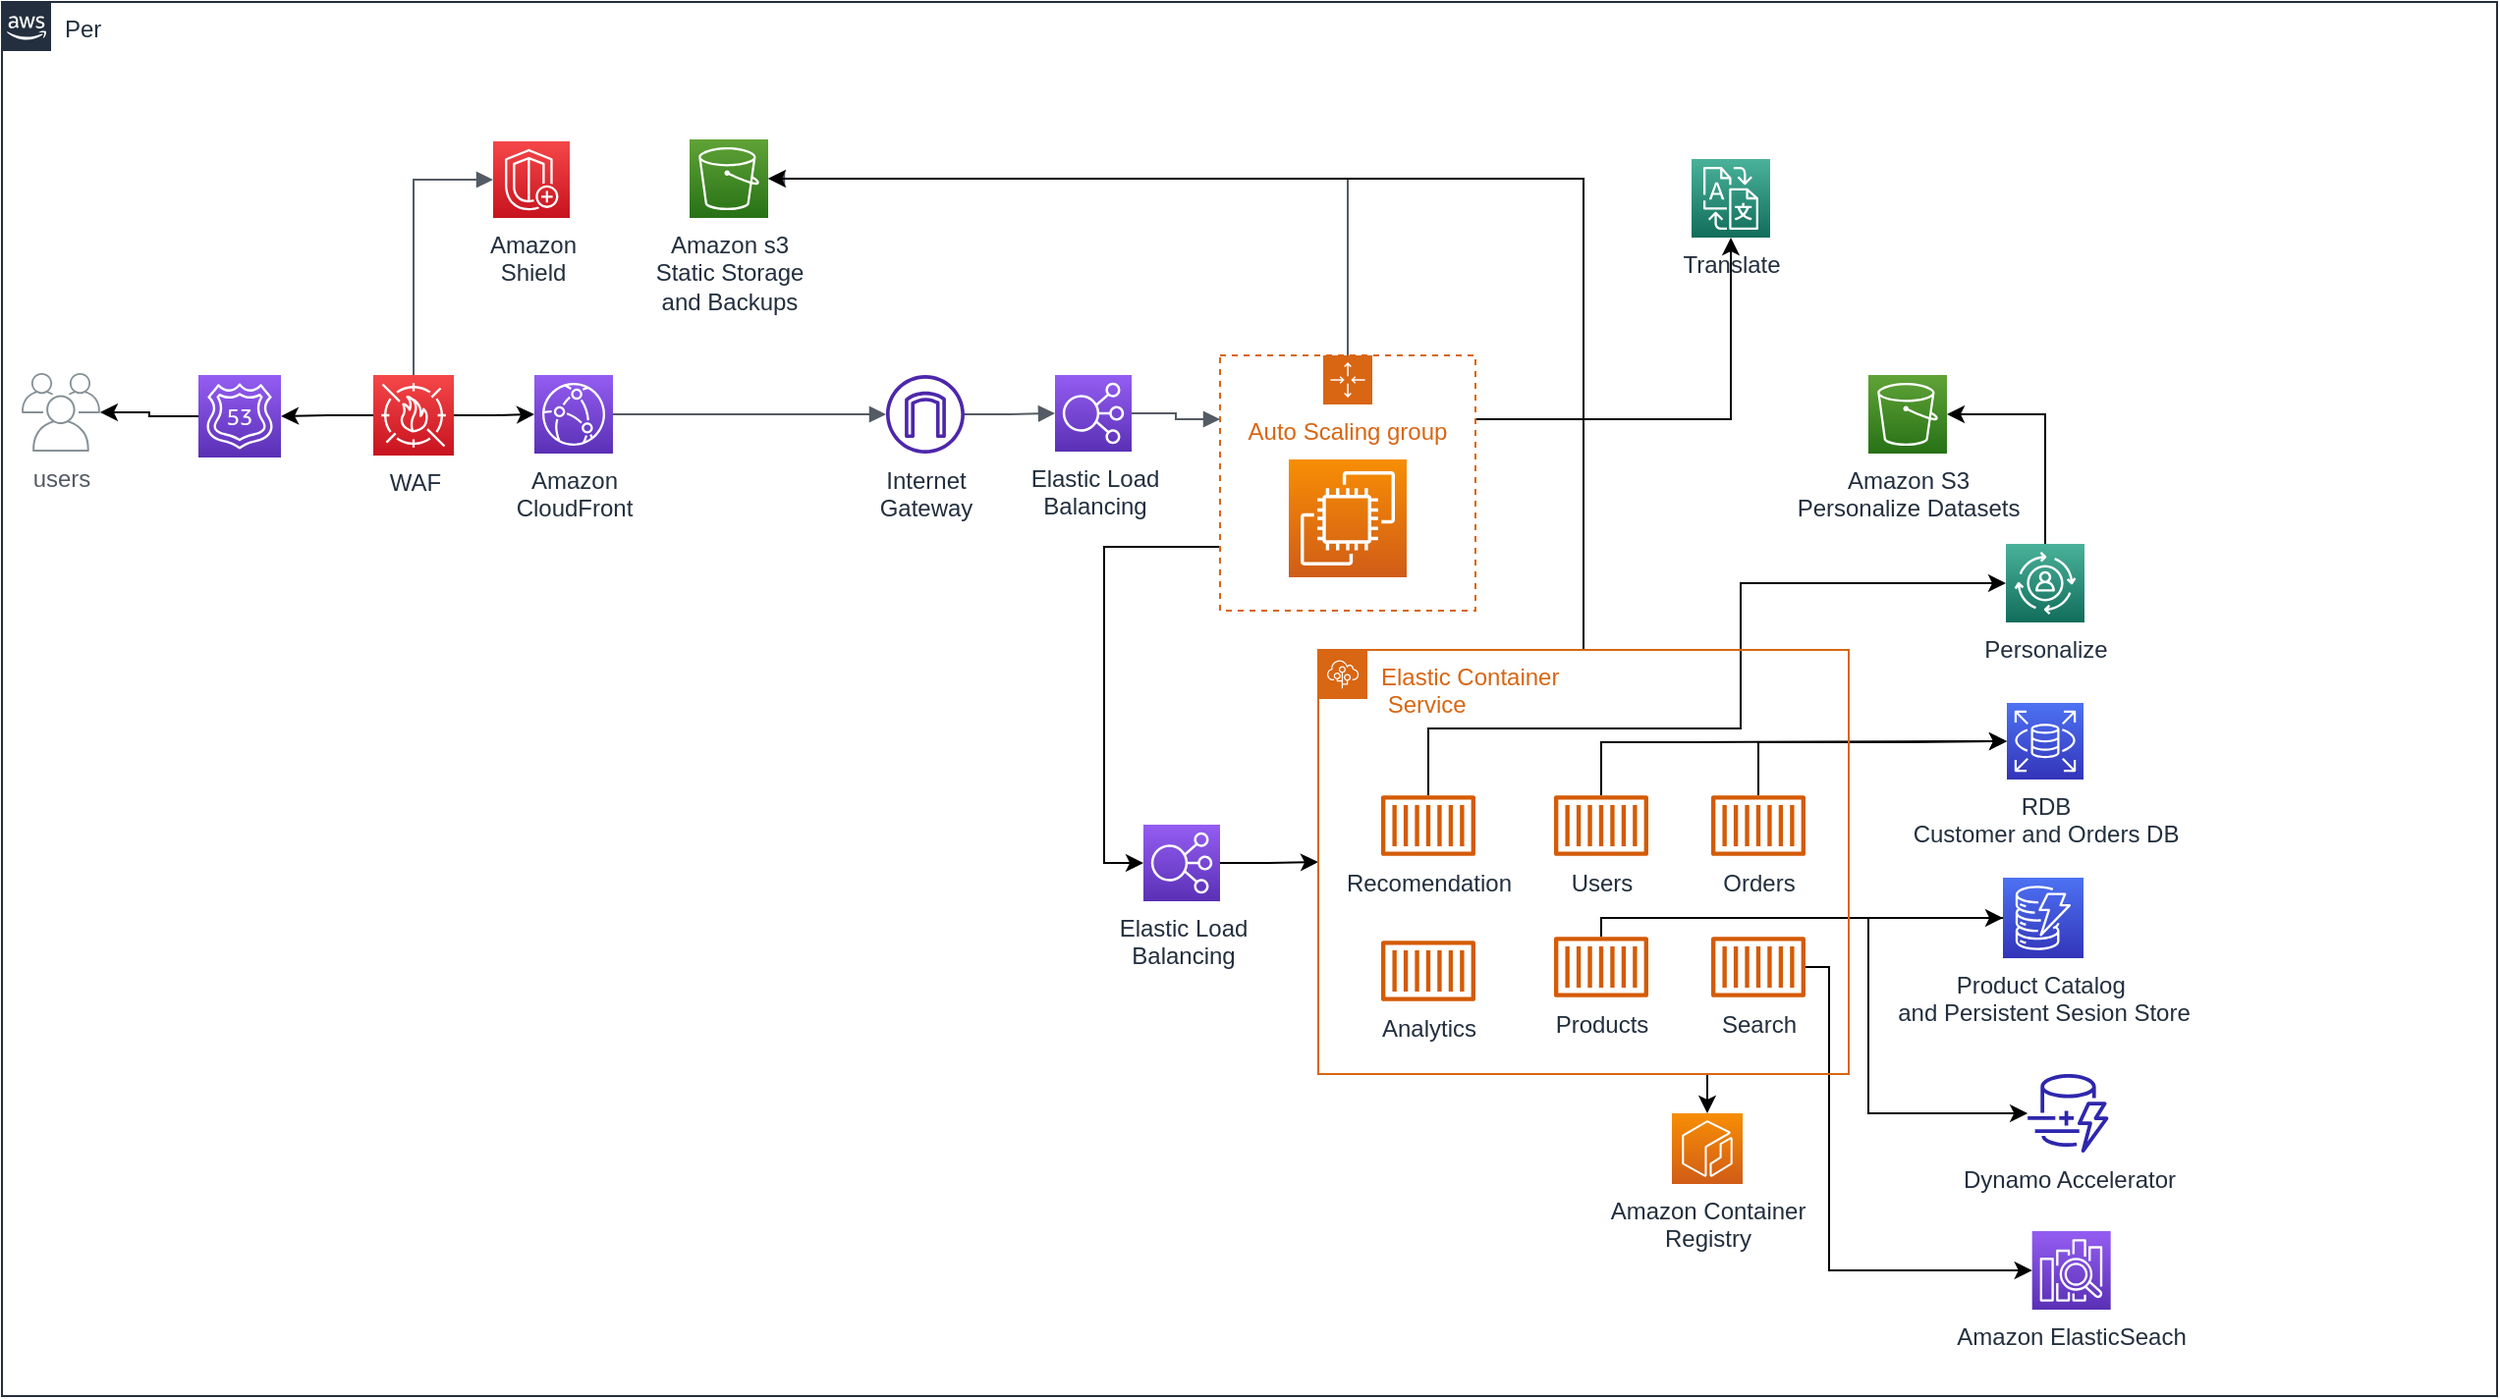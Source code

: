 <mxfile version="20.3.0" type="device"><diagram id="301SIHyl_arGC_1ZSfzn" name="Page-1"><mxGraphModel dx="1303" dy="898" grid="1" gridSize="10" guides="1" tooltips="1" connect="1" arrows="1" fold="1" page="1" pageScale="1" pageWidth="1600" pageHeight="900" math="0" shadow="0"><root><mxCell id="0"/><mxCell id="1" parent="0"/><mxCell id="H-BAMyDs9uWqxnNvnJeo-5" value="Amazon &lt;br&gt;CloudFront" style="sketch=0;points=[[0,0,0],[0.25,0,0],[0.5,0,0],[0.75,0,0],[1,0,0],[0,1,0],[0.25,1,0],[0.5,1,0],[0.75,1,0],[1,1,0],[0,0.25,0],[0,0.5,0],[0,0.75,0],[1,0.25,0],[1,0.5,0],[1,0.75,0]];outlineConnect=0;fontColor=#232F3E;gradientColor=#945DF2;gradientDirection=north;fillColor=#5A30B5;strokeColor=#ffffff;dashed=0;verticalLabelPosition=bottom;verticalAlign=top;align=center;html=1;fontSize=12;fontStyle=0;aspect=fixed;shape=mxgraph.aws4.resourceIcon;resIcon=mxgraph.aws4.cloudfront;" parent="1" vertex="1"><mxGeometry x="401" y="280" width="40" height="40" as="geometry"/></mxCell><mxCell id="6gdGr-6Cp5jubizC-fdH-5" value="" style="edgeStyle=orthogonalEdgeStyle;rounded=0;orthogonalLoop=1;jettySize=auto;html=1;" edge="1" parent="1" source="H-BAMyDs9uWqxnNvnJeo-6" target="H-BAMyDs9uWqxnNvnJeo-9"><mxGeometry relative="1" as="geometry"/></mxCell><mxCell id="H-BAMyDs9uWqxnNvnJeo-6" value="" style="sketch=0;points=[[0,0,0],[0.25,0,0],[0.5,0,0],[0.75,0,0],[1,0,0],[0,1,0],[0.25,1,0],[0.5,1,0],[0.75,1,0],[1,1,0],[0,0.25,0],[0,0.5,0],[0,0.75,0],[1,0.25,0],[1,0.5,0],[1,0.75,0]];outlineConnect=0;fontColor=#232F3E;gradientColor=#945DF2;gradientDirection=north;fillColor=#5A30B5;strokeColor=#ffffff;dashed=0;verticalLabelPosition=bottom;verticalAlign=top;align=center;html=1;fontSize=12;fontStyle=0;aspect=fixed;shape=mxgraph.aws4.resourceIcon;resIcon=mxgraph.aws4.route_53;" parent="1" vertex="1"><mxGeometry x="230" y="280" width="42" height="42" as="geometry"/></mxCell><mxCell id="H-BAMyDs9uWqxnNvnJeo-9" value="users" style="sketch=0;outlineConnect=0;gradientColor=none;fontColor=#545B64;strokeColor=none;fillColor=#879196;dashed=0;verticalLabelPosition=bottom;verticalAlign=top;align=center;html=1;fontSize=12;fontStyle=0;aspect=fixed;shape=mxgraph.aws4.illustration_users;pointerEvents=1" parent="1" vertex="1"><mxGeometry x="140" y="279" width="40" height="40" as="geometry"/></mxCell><mxCell id="H-BAMyDs9uWqxnNvnJeo-15" style="edgeStyle=orthogonalEdgeStyle;rounded=0;orthogonalLoop=1;jettySize=auto;html=1;" parent="1" source="H-BAMyDs9uWqxnNvnJeo-14" target="H-BAMyDs9uWqxnNvnJeo-5" edge="1"><mxGeometry relative="1" as="geometry"/></mxCell><mxCell id="6gdGr-6Cp5jubizC-fdH-6" value="" style="edgeStyle=orthogonalEdgeStyle;rounded=0;orthogonalLoop=1;jettySize=auto;html=1;" edge="1" parent="1" source="H-BAMyDs9uWqxnNvnJeo-14" target="H-BAMyDs9uWqxnNvnJeo-6"><mxGeometry relative="1" as="geometry"/></mxCell><mxCell id="H-BAMyDs9uWqxnNvnJeo-14" value="WAF" style="sketch=0;points=[[0,0,0],[0.25,0,0],[0.5,0,0],[0.75,0,0],[1,0,0],[0,1,0],[0.25,1,0],[0.5,1,0],[0.75,1,0],[1,1,0],[0,0.25,0],[0,0.5,0],[0,0.75,0],[1,0.25,0],[1,0.5,0],[1,0.75,0]];outlineConnect=0;fontColor=#232F3E;gradientColor=#F54749;gradientDirection=north;fillColor=#C7131F;strokeColor=#ffffff;dashed=0;verticalLabelPosition=bottom;verticalAlign=top;align=center;html=1;fontSize=12;fontStyle=0;aspect=fixed;shape=mxgraph.aws4.resourceIcon;resIcon=mxgraph.aws4.waf;" parent="1" vertex="1"><mxGeometry x="319" y="280" width="41" height="41" as="geometry"/></mxCell><mxCell id="H-BAMyDs9uWqxnNvnJeo-17" value="Per" style="points=[[0,0],[0.25,0],[0.5,0],[0.75,0],[1,0],[1,0.25],[1,0.5],[1,0.75],[1,1],[0.75,1],[0.5,1],[0.25,1],[0,1],[0,0.75],[0,0.5],[0,0.25]];outlineConnect=0;gradientColor=none;html=1;whiteSpace=wrap;fontSize=12;fontStyle=0;container=0;pointerEvents=0;collapsible=0;recursiveResize=0;shape=mxgraph.aws4.group;grIcon=mxgraph.aws4.group_aws_cloud_alt;strokeColor=#232F3E;fillColor=none;verticalAlign=top;align=left;spacingLeft=30;fontColor=#232F3E;dashed=0;shadow=0;" parent="1" vertex="1"><mxGeometry x="130" y="90" width="1270" height="710" as="geometry"/></mxCell><mxCell id="H-BAMyDs9uWqxnNvnJeo-43" value="" style="edgeStyle=orthogonalEdgeStyle;html=1;endArrow=block;elbow=vertical;startArrow=none;endFill=1;strokeColor=#545B64;rounded=0;exitX=1;exitY=0.5;exitDx=0;exitDy=0;exitPerimeter=0;" parent="1" source="H-BAMyDs9uWqxnNvnJeo-5" edge="1"><mxGeometry width="100" relative="1" as="geometry"><mxPoint x="680" y="410" as="sourcePoint"/><mxPoint x="580" y="300" as="targetPoint"/></mxGeometry></mxCell><mxCell id="H-BAMyDs9uWqxnNvnJeo-48" value="" style="edgeStyle=orthogonalEdgeStyle;html=1;endArrow=block;elbow=vertical;startArrow=none;endFill=1;strokeColor=#545B64;rounded=0;exitX=0.5;exitY=0;exitDx=0;exitDy=0;exitPerimeter=0;entryX=0;entryY=0.5;entryDx=0;entryDy=0;entryPerimeter=0;" parent="1" source="H-BAMyDs9uWqxnNvnJeo-14" target="H-BAMyDs9uWqxnNvnJeo-2" edge="1"><mxGeometry width="100" relative="1" as="geometry"><mxPoint x="680" y="410" as="sourcePoint"/><mxPoint x="780" y="410" as="targetPoint"/></mxGeometry></mxCell><mxCell id="H-BAMyDs9uWqxnNvnJeo-7" value="Amazon s3&lt;br&gt;Static Storage&lt;br&gt;and Backups" style="sketch=0;points=[[0,0,0],[0.25,0,0],[0.5,0,0],[0.75,0,0],[1,0,0],[0,1,0],[0.25,1,0],[0.5,1,0],[0.75,1,0],[1,1,0],[0,0.25,0],[0,0.5,0],[0,0.75,0],[1,0.25,0],[1,0.5,0],[1,0.75,0]];outlineConnect=0;fontColor=#232F3E;gradientColor=#60A337;gradientDirection=north;fillColor=#277116;strokeColor=#ffffff;dashed=0;verticalLabelPosition=bottom;verticalAlign=top;align=center;html=1;fontSize=12;fontStyle=0;aspect=fixed;shape=mxgraph.aws4.resourceIcon;resIcon=mxgraph.aws4.s3;" parent="1" vertex="1"><mxGeometry x="480" y="160" width="40" height="40" as="geometry"/></mxCell><mxCell id="H-BAMyDs9uWqxnNvnJeo-26" value="" style="edgeStyle=orthogonalEdgeStyle;html=1;endArrow=block;elbow=vertical;startArrow=none;endFill=1;strokeColor=#545B64;rounded=0;exitX=0.5;exitY=0;exitDx=0;exitDy=0;entryX=1;entryY=0.5;entryDx=0;entryDy=0;entryPerimeter=0;" parent="1" source="H-BAMyDs9uWqxnNvnJeo-32" target="H-BAMyDs9uWqxnNvnJeo-7" edge="1"><mxGeometry width="100" relative="1" as="geometry"><mxPoint x="809" y="257" as="sourcePoint"/><mxPoint x="690" y="410" as="targetPoint"/></mxGeometry></mxCell><mxCell id="H-BAMyDs9uWqxnNvnJeo-40" value="Translate" style="sketch=0;points=[[0,0,0],[0.25,0,0],[0.5,0,0],[0.75,0,0],[1,0,0],[0,1,0],[0.25,1,0],[0.5,1,0],[0.75,1,0],[1,1,0],[0,0.25,0],[0,0.5,0],[0,0.75,0],[1,0.25,0],[1,0.5,0],[1,0.75,0]];outlineConnect=0;fontColor=#232F3E;gradientColor=#4AB29A;gradientDirection=north;fillColor=#116D5B;strokeColor=#ffffff;dashed=0;verticalLabelPosition=bottom;verticalAlign=top;align=center;html=1;fontSize=12;fontStyle=0;aspect=fixed;shape=mxgraph.aws4.resourceIcon;resIcon=mxgraph.aws4.translate;shadow=0;" parent="1" vertex="1"><mxGeometry x="990" y="170" width="40" height="40" as="geometry"/></mxCell><mxCell id="Aqlq6MKS9UcMGYGiXaFn-25" style="edgeStyle=orthogonalEdgeStyle;rounded=0;orthogonalLoop=1;jettySize=auto;html=1;entryX=1;entryY=0.5;entryDx=0;entryDy=0;entryPerimeter=0;exitX=0.5;exitY=0;exitDx=0;exitDy=0;exitPerimeter=0;" parent="1" source="H-BAMyDs9uWqxnNvnJeo-41" target="Aqlq6MKS9UcMGYGiXaFn-24" edge="1"><mxGeometry relative="1" as="geometry"><Array as="points"><mxPoint x="1170" y="300"/></Array></mxGeometry></mxCell><mxCell id="H-BAMyDs9uWqxnNvnJeo-41" value="Personalize" style="sketch=0;points=[[0,0,0],[0.25,0,0],[0.5,0,0],[0.75,0,0],[1,0,0],[0,1,0],[0.25,1,0],[0.5,1,0],[0.75,1,0],[1,1,0],[0,0.25,0],[0,0.5,0],[0,0.75,0],[1,0.25,0],[1,0.5,0],[1,0.75,0]];outlineConnect=0;fontColor=#232F3E;gradientColor=#4AB29A;gradientDirection=north;fillColor=#116D5B;strokeColor=#ffffff;dashed=0;verticalLabelPosition=bottom;verticalAlign=top;align=center;html=1;fontSize=12;fontStyle=0;aspect=fixed;shape=mxgraph.aws4.resourceIcon;resIcon=mxgraph.aws4.personalize;shadow=0;" parent="1" vertex="1"><mxGeometry x="1150" y="366" width="40" height="40" as="geometry"/></mxCell><mxCell id="H-BAMyDs9uWqxnNvnJeo-2" value="Amazon &lt;br&gt;Shield" style="sketch=0;points=[[0,0,0],[0.25,0,0],[0.5,0,0],[0.75,0,0],[1,0,0],[0,1,0],[0.25,1,0],[0.5,1,0],[0.75,1,0],[1,1,0],[0,0.25,0],[0,0.5,0],[0,0.75,0],[1,0.25,0],[1,0.5,0],[1,0.75,0]];outlineConnect=0;fontColor=#232F3E;gradientColor=#F54749;gradientDirection=north;fillColor=#C7131F;strokeColor=#ffffff;dashed=0;verticalLabelPosition=bottom;verticalAlign=top;align=center;html=1;fontSize=12;fontStyle=0;aspect=fixed;shape=mxgraph.aws4.resourceIcon;resIcon=mxgraph.aws4.shield;shadow=0;" parent="1" vertex="1"><mxGeometry x="380" y="161" width="39" height="39" as="geometry"/></mxCell><mxCell id="Aqlq6MKS9UcMGYGiXaFn-12" value="RDB&lt;br&gt;Customer and Orders DB" style="sketch=0;points=[[0,0,0],[0.25,0,0],[0.5,0,0],[0.75,0,0],[1,0,0],[0,1,0],[0.25,1,0],[0.5,1,0],[0.75,1,0],[1,1,0],[0,0.25,0],[0,0.5,0],[0,0.75,0],[1,0.25,0],[1,0.5,0],[1,0.75,0]];outlineConnect=0;fontColor=#232F3E;gradientColor=#4D72F3;gradientDirection=north;fillColor=#3334B9;strokeColor=#ffffff;dashed=0;verticalLabelPosition=bottom;verticalAlign=top;align=center;html=1;fontSize=12;fontStyle=0;aspect=fixed;shape=mxgraph.aws4.resourceIcon;resIcon=mxgraph.aws4.rds;" parent="1" vertex="1"><mxGeometry x="1150.5" y="447" width="39" height="39" as="geometry"/></mxCell><mxCell id="Aqlq6MKS9UcMGYGiXaFn-13" value="Dynamo Accelerator" style="sketch=0;outlineConnect=0;fontColor=#232F3E;gradientColor=none;fillColor=#2E27AD;strokeColor=none;dashed=0;verticalLabelPosition=bottom;verticalAlign=top;align=center;html=1;fontSize=12;fontStyle=0;aspect=fixed;pointerEvents=1;shape=mxgraph.aws4.dynamodb_dax;" parent="1" vertex="1"><mxGeometry x="1160" y="636" width="43.34" height="40" as="geometry"/></mxCell><mxCell id="Aqlq6MKS9UcMGYGiXaFn-14" value="Product Catalog&amp;nbsp;&lt;br&gt;and Persistent Sesion Store" style="sketch=0;points=[[0,0,0],[0.25,0,0],[0.5,0,0],[0.75,0,0],[1,0,0],[0,1,0],[0.25,1,0],[0.5,1,0],[0.75,1,0],[1,1,0],[0,0.25,0],[0,0.5,0],[0,0.75,0],[1,0.25,0],[1,0.5,0],[1,0.75,0]];outlineConnect=0;fontColor=#232F3E;gradientColor=#4D72F3;gradientDirection=north;fillColor=#3334B9;strokeColor=#ffffff;dashed=0;verticalLabelPosition=bottom;verticalAlign=top;align=center;html=1;fontSize=12;fontStyle=0;aspect=fixed;shape=mxgraph.aws4.resourceIcon;resIcon=mxgraph.aws4.dynamodb;" parent="1" vertex="1"><mxGeometry x="1148.5" y="536" width="41" height="41" as="geometry"/></mxCell><mxCell id="Aqlq6MKS9UcMGYGiXaFn-15" style="edgeStyle=orthogonalEdgeStyle;rounded=0;orthogonalLoop=1;jettySize=auto;html=1;entryX=0;entryY=0.5;entryDx=0;entryDy=0;entryPerimeter=0;" parent="1" source="Aqlq6MKS9UcMGYGiXaFn-10" target="Aqlq6MKS9UcMGYGiXaFn-14" edge="1"><mxGeometry relative="1" as="geometry"><Array as="points"><mxPoint x="944" y="556"/></Array></mxGeometry></mxCell><mxCell id="Aqlq6MKS9UcMGYGiXaFn-16" style="edgeStyle=orthogonalEdgeStyle;rounded=0;orthogonalLoop=1;jettySize=auto;html=1;exitX=0;exitY=0.5;exitDx=0;exitDy=0;exitPerimeter=0;" parent="1" source="Aqlq6MKS9UcMGYGiXaFn-14" target="Aqlq6MKS9UcMGYGiXaFn-13" edge="1"><mxGeometry relative="1" as="geometry"><mxPoint x="1090" y="556" as="sourcePoint"/><Array as="points"><mxPoint x="1080" y="557"/><mxPoint x="1080" y="656"/></Array></mxGeometry></mxCell><mxCell id="Aqlq6MKS9UcMGYGiXaFn-17" value="Amazon ElasticSeach" style="sketch=0;points=[[0,0,0],[0.25,0,0],[0.5,0,0],[0.75,0,0],[1,0,0],[0,1,0],[0.25,1,0],[0.5,1,0],[0.75,1,0],[1,1,0],[0,0.25,0],[0,0.5,0],[0,0.75,0],[1,0.25,0],[1,0.5,0],[1,0.75,0]];outlineConnect=0;fontColor=#232F3E;gradientColor=#945DF2;gradientDirection=north;fillColor=#5A30B5;strokeColor=#ffffff;dashed=0;verticalLabelPosition=bottom;verticalAlign=top;align=center;html=1;fontSize=12;fontStyle=0;aspect=fixed;shape=mxgraph.aws4.resourceIcon;resIcon=mxgraph.aws4.elasticsearch_service;" parent="1" vertex="1"><mxGeometry x="1163.34" y="716" width="40" height="40" as="geometry"/></mxCell><mxCell id="Aqlq6MKS9UcMGYGiXaFn-18" style="edgeStyle=orthogonalEdgeStyle;rounded=0;orthogonalLoop=1;jettySize=auto;html=1;entryX=0;entryY=0.5;entryDx=0;entryDy=0;entryPerimeter=0;" parent="1" source="Aqlq6MKS9UcMGYGiXaFn-11" target="Aqlq6MKS9UcMGYGiXaFn-17" edge="1"><mxGeometry relative="1" as="geometry"><Array as="points"><mxPoint x="1060" y="582"/><mxPoint x="1060" y="736"/><mxPoint x="1153" y="736"/></Array></mxGeometry></mxCell><mxCell id="Aqlq6MKS9UcMGYGiXaFn-19" style="edgeStyle=orthogonalEdgeStyle;rounded=0;orthogonalLoop=1;jettySize=auto;html=1;entryX=0;entryY=0.5;entryDx=0;entryDy=0;entryPerimeter=0;" parent="1" source="Aqlq6MKS9UcMGYGiXaFn-7" target="Aqlq6MKS9UcMGYGiXaFn-12" edge="1"><mxGeometry relative="1" as="geometry"><Array as="points"><mxPoint x="944" y="467"/><mxPoint x="990" y="467"/></Array></mxGeometry></mxCell><mxCell id="Aqlq6MKS9UcMGYGiXaFn-20" style="edgeStyle=orthogonalEdgeStyle;rounded=0;orthogonalLoop=1;jettySize=auto;html=1;entryX=0;entryY=0.5;entryDx=0;entryDy=0;entryPerimeter=0;" parent="1" source="Aqlq6MKS9UcMGYGiXaFn-8" target="Aqlq6MKS9UcMGYGiXaFn-12" edge="1"><mxGeometry relative="1" as="geometry"><mxPoint x="1024" y="466" as="targetPoint"/><Array as="points"><mxPoint x="1024" y="467"/><mxPoint x="1099" y="467"/></Array></mxGeometry></mxCell><mxCell id="Aqlq6MKS9UcMGYGiXaFn-23" style="edgeStyle=orthogonalEdgeStyle;rounded=0;orthogonalLoop=1;jettySize=auto;html=1;entryX=0;entryY=0.5;entryDx=0;entryDy=0;entryPerimeter=0;" parent="1" source="Aqlq6MKS9UcMGYGiXaFn-6" target="H-BAMyDs9uWqxnNvnJeo-41" edge="1"><mxGeometry relative="1" as="geometry"><Array as="points"><mxPoint x="856" y="460"/><mxPoint x="1015" y="460"/><mxPoint x="1015" y="386"/></Array></mxGeometry></mxCell><mxCell id="Aqlq6MKS9UcMGYGiXaFn-26" style="edgeStyle=orthogonalEdgeStyle;rounded=0;orthogonalLoop=1;jettySize=auto;html=1;exitX=1;exitY=0.5;exitDx=0;exitDy=0;exitPerimeter=0;" parent="1" source="H-BAMyDs9uWqxnNvnJeo-27" target="Aqlq6MKS9UcMGYGiXaFn-5" edge="1"><mxGeometry relative="1" as="geometry"/></mxCell><mxCell id="H-BAMyDs9uWqxnNvnJeo-27" value="Elastic Load&lt;br&gt;Balancing" style="sketch=0;points=[[0,0,0],[0.25,0,0],[0.5,0,0],[0.75,0,0],[1,0,0],[0,1,0],[0.25,1,0],[0.5,1,0],[0.75,1,0],[1,1,0],[0,0.25,0],[0,0.5,0],[0,0.75,0],[1,0.25,0],[1,0.5,0],[1,0.75,0]];outlineConnect=0;fontColor=#232F3E;gradientColor=#945DF2;gradientDirection=north;fillColor=#5A30B5;strokeColor=#ffffff;dashed=0;verticalLabelPosition=bottom;verticalAlign=top;align=center;html=1;fontSize=12;fontStyle=0;aspect=fixed;shape=mxgraph.aws4.resourceIcon;resIcon=mxgraph.aws4.elastic_load_balancing;" parent="1" vertex="1"><mxGeometry x="711" y="509" width="39" height="39" as="geometry"/></mxCell><mxCell id="H-BAMyDs9uWqxnNvnJeo-4" value="Elastic Load&lt;br&gt;Balancing" style="sketch=0;points=[[0,0,0],[0.25,0,0],[0.5,0,0],[0.75,0,0],[1,0,0],[0,1,0],[0.25,1,0],[0.5,1,0],[0.75,1,0],[1,1,0],[0,0.25,0],[0,0.5,0],[0,0.75,0],[1,0.25,0],[1,0.5,0],[1,0.75,0]];outlineConnect=0;fontColor=#232F3E;gradientColor=#945DF2;gradientDirection=north;fillColor=#5A30B5;strokeColor=#ffffff;dashed=0;verticalLabelPosition=bottom;verticalAlign=top;align=center;html=1;fontSize=12;fontStyle=0;aspect=fixed;shape=mxgraph.aws4.resourceIcon;resIcon=mxgraph.aws4.elastic_load_balancing;" parent="1" vertex="1"><mxGeometry x="666" y="280" width="39" height="39" as="geometry"/></mxCell><mxCell id="Aqlq6MKS9UcMGYGiXaFn-27" style="edgeStyle=orthogonalEdgeStyle;rounded=0;orthogonalLoop=1;jettySize=auto;html=1;exitX=0;exitY=0.75;exitDx=0;exitDy=0;entryX=0;entryY=0.5;entryDx=0;entryDy=0;entryPerimeter=0;" parent="1" source="H-BAMyDs9uWqxnNvnJeo-32" target="H-BAMyDs9uWqxnNvnJeo-27" edge="1"><mxGeometry relative="1" as="geometry"/></mxCell><mxCell id="Aqlq6MKS9UcMGYGiXaFn-30" style="edgeStyle=orthogonalEdgeStyle;rounded=0;orthogonalLoop=1;jettySize=auto;html=1;exitX=1;exitY=0.25;exitDx=0;exitDy=0;" parent="1" source="H-BAMyDs9uWqxnNvnJeo-32" target="H-BAMyDs9uWqxnNvnJeo-40" edge="1"><mxGeometry relative="1" as="geometry"/></mxCell><mxCell id="H-BAMyDs9uWqxnNvnJeo-32" value="Auto Scaling group" style="points=[[0,0],[0.25,0],[0.5,0],[0.75,0],[1,0],[1,0.25],[1,0.5],[1,0.75],[1,1],[0.75,1],[0.5,1],[0.25,1],[0,1],[0,0.75],[0,0.5],[0,0.25]];outlineConnect=0;gradientColor=none;html=1;whiteSpace=wrap;fontSize=12;fontStyle=0;container=1;pointerEvents=0;collapsible=0;recursiveResize=0;shape=mxgraph.aws4.groupCenter;grIcon=mxgraph.aws4.group_auto_scaling_group;grStroke=1;strokeColor=#D86613;fillColor=none;verticalAlign=top;align=center;fontColor=#D86613;dashed=1;spacingTop=25;shadow=0;" parent="1" vertex="1"><mxGeometry x="750" y="270" width="130" height="130" as="geometry"/></mxCell><mxCell id="H-BAMyDs9uWqxnNvnJeo-33" value="" style="sketch=0;points=[[0,0,0],[0.25,0,0],[0.5,0,0],[0.75,0,0],[1,0,0],[0,1,0],[0.25,1,0],[0.5,1,0],[0.75,1,0],[1,1,0],[0,0.25,0],[0,0.5,0],[0,0.75,0],[1,0.25,0],[1,0.5,0],[1,0.75,0]];outlineConnect=0;fontColor=#232F3E;gradientColor=#F78E04;gradientDirection=north;fillColor=#D05C17;strokeColor=#ffffff;dashed=0;verticalLabelPosition=bottom;verticalAlign=top;align=center;html=1;fontSize=12;fontStyle=0;aspect=fixed;shape=mxgraph.aws4.resourceIcon;resIcon=mxgraph.aws4.ec2;shadow=0;" parent="H-BAMyDs9uWqxnNvnJeo-32" vertex="1"><mxGeometry x="35" y="53" width="60" height="60" as="geometry"/></mxCell><mxCell id="H-BAMyDs9uWqxnNvnJeo-42" value="Internet&lt;br&gt;Gateway" style="sketch=0;outlineConnect=0;fontColor=#232F3E;gradientColor=none;fillColor=#4D27AA;strokeColor=none;dashed=0;verticalLabelPosition=bottom;verticalAlign=top;align=center;html=1;fontSize=12;fontStyle=0;aspect=fixed;pointerEvents=1;shape=mxgraph.aws4.internet_gateway;shadow=0;" parent="1" vertex="1"><mxGeometry x="580" y="280" width="40" height="40" as="geometry"/></mxCell><mxCell id="H-BAMyDs9uWqxnNvnJeo-44" value="" style="edgeStyle=orthogonalEdgeStyle;html=1;endArrow=block;elbow=vertical;startArrow=none;endFill=1;strokeColor=#545B64;rounded=0;entryX=0;entryY=0.5;entryDx=0;entryDy=0;entryPerimeter=0;" parent="1" source="H-BAMyDs9uWqxnNvnJeo-42" target="H-BAMyDs9uWqxnNvnJeo-4" edge="1"><mxGeometry width="100" relative="1" as="geometry"><mxPoint x="680" y="410" as="sourcePoint"/><mxPoint x="780" y="410" as="targetPoint"/></mxGeometry></mxCell><mxCell id="H-BAMyDs9uWqxnNvnJeo-25" value="" style="edgeStyle=orthogonalEdgeStyle;html=1;endArrow=block;elbow=vertical;startArrow=none;endFill=1;strokeColor=#545B64;rounded=0;exitX=1;exitY=0.5;exitDx=0;exitDy=0;exitPerimeter=0;entryX=0;entryY=0.25;entryDx=0;entryDy=0;" parent="1" source="H-BAMyDs9uWqxnNvnJeo-4" target="H-BAMyDs9uWqxnNvnJeo-32" edge="1"><mxGeometry width="100" relative="1" as="geometry"><mxPoint x="656" y="410" as="sourcePoint"/><mxPoint x="744" y="289.5" as="targetPoint"/></mxGeometry></mxCell><mxCell id="Aqlq6MKS9UcMGYGiXaFn-28" style="edgeStyle=orthogonalEdgeStyle;rounded=0;orthogonalLoop=1;jettySize=auto;html=1;exitX=0.5;exitY=0;exitDx=0;exitDy=0;" parent="1" source="Aqlq6MKS9UcMGYGiXaFn-5" edge="1"><mxGeometry relative="1" as="geometry"><mxPoint x="520" y="180" as="targetPoint"/><Array as="points"><mxPoint x="935" y="180"/></Array></mxGeometry></mxCell><mxCell id="Aqlq6MKS9UcMGYGiXaFn-29" style="edgeStyle=orthogonalEdgeStyle;rounded=0;orthogonalLoop=1;jettySize=auto;html=1;exitX=0.75;exitY=1;exitDx=0;exitDy=0;entryX=0.5;entryY=0;entryDx=0;entryDy=0;entryPerimeter=0;" parent="1" source="Aqlq6MKS9UcMGYGiXaFn-5" target="Aqlq6MKS9UcMGYGiXaFn-21" edge="1"><mxGeometry relative="1" as="geometry"/></mxCell><mxCell id="Aqlq6MKS9UcMGYGiXaFn-5" value="Elastic Container&lt;br&gt;&amp;nbsp;Service" style="points=[[0,0],[0.25,0],[0.5,0],[0.75,0],[1,0],[1,0.25],[1,0.5],[1,0.75],[1,1],[0.75,1],[0.5,1],[0.25,1],[0,1],[0,0.75],[0,0.5],[0,0.25]];outlineConnect=0;gradientColor=none;html=1;whiteSpace=wrap;fontSize=12;fontStyle=0;container=1;pointerEvents=0;collapsible=0;recursiveResize=0;shape=mxgraph.aws4.group;grIcon=mxgraph.aws4.group_elastic_beanstalk;strokeColor=#D86613;fillColor=none;verticalAlign=top;align=left;spacingLeft=30;fontColor=#D86613;dashed=0;" parent="1" vertex="1"><mxGeometry x="800" y="420" width="270" height="216" as="geometry"/></mxCell><mxCell id="Aqlq6MKS9UcMGYGiXaFn-6" value="Recomendation" style="sketch=0;outlineConnect=0;fontColor=#232F3E;gradientColor=none;fillColor=#D45B07;strokeColor=none;dashed=0;verticalLabelPosition=bottom;verticalAlign=top;align=center;html=1;fontSize=12;fontStyle=0;aspect=fixed;pointerEvents=1;shape=mxgraph.aws4.container_1;" parent="Aqlq6MKS9UcMGYGiXaFn-5" vertex="1"><mxGeometry x="32" y="74" width="48" height="31" as="geometry"/></mxCell><mxCell id="Aqlq6MKS9UcMGYGiXaFn-7" value="Users" style="sketch=0;outlineConnect=0;fontColor=#232F3E;gradientColor=none;fillColor=#D45B07;strokeColor=none;dashed=0;verticalLabelPosition=bottom;verticalAlign=top;align=center;html=1;fontSize=12;fontStyle=0;aspect=fixed;pointerEvents=1;shape=mxgraph.aws4.container_1;" parent="Aqlq6MKS9UcMGYGiXaFn-5" vertex="1"><mxGeometry x="120" y="74" width="48" height="31" as="geometry"/></mxCell><mxCell id="Aqlq6MKS9UcMGYGiXaFn-8" value="Orders" style="sketch=0;outlineConnect=0;fontColor=#232F3E;gradientColor=none;fillColor=#D45B07;strokeColor=none;dashed=0;verticalLabelPosition=bottom;verticalAlign=top;align=center;html=1;fontSize=12;fontStyle=0;aspect=fixed;pointerEvents=1;shape=mxgraph.aws4.container_1;" parent="Aqlq6MKS9UcMGYGiXaFn-5" vertex="1"><mxGeometry x="200" y="74" width="48" height="31" as="geometry"/></mxCell><mxCell id="Aqlq6MKS9UcMGYGiXaFn-9" value="Analytics" style="sketch=0;outlineConnect=0;fontColor=#232F3E;gradientColor=none;fillColor=#D45B07;strokeColor=none;dashed=0;verticalLabelPosition=bottom;verticalAlign=top;align=center;html=1;fontSize=12;fontStyle=0;aspect=fixed;pointerEvents=1;shape=mxgraph.aws4.container_1;" parent="Aqlq6MKS9UcMGYGiXaFn-5" vertex="1"><mxGeometry x="32" y="148" width="48" height="31" as="geometry"/></mxCell><mxCell id="Aqlq6MKS9UcMGYGiXaFn-10" value="Products" style="sketch=0;outlineConnect=0;fontColor=#232F3E;gradientColor=none;fillColor=#D45B07;strokeColor=none;dashed=0;verticalLabelPosition=bottom;verticalAlign=top;align=center;html=1;fontSize=12;fontStyle=0;aspect=fixed;pointerEvents=1;shape=mxgraph.aws4.container_1;" parent="Aqlq6MKS9UcMGYGiXaFn-5" vertex="1"><mxGeometry x="120" y="146" width="48" height="31" as="geometry"/></mxCell><mxCell id="Aqlq6MKS9UcMGYGiXaFn-11" value="Search" style="sketch=0;outlineConnect=0;fontColor=#232F3E;gradientColor=none;fillColor=#D45B07;strokeColor=none;dashed=0;verticalLabelPosition=bottom;verticalAlign=top;align=center;html=1;fontSize=12;fontStyle=0;aspect=fixed;pointerEvents=1;shape=mxgraph.aws4.container_1;" parent="Aqlq6MKS9UcMGYGiXaFn-5" vertex="1"><mxGeometry x="200" y="146" width="48" height="31" as="geometry"/></mxCell><mxCell id="Aqlq6MKS9UcMGYGiXaFn-21" value="Amazon Container&lt;br&gt;Registry" style="sketch=0;points=[[0,0,0],[0.25,0,0],[0.5,0,0],[0.75,0,0],[1,0,0],[0,1,0],[0.25,1,0],[0.5,1,0],[0.75,1,0],[1,1,0],[0,0.25,0],[0,0.5,0],[0,0.75,0],[1,0.25,0],[1,0.5,0],[1,0.75,0]];outlineConnect=0;fontColor=#232F3E;gradientColor=#F78E04;gradientDirection=north;fillColor=#D05C17;strokeColor=#ffffff;dashed=0;verticalLabelPosition=bottom;verticalAlign=top;align=center;html=1;fontSize=12;fontStyle=0;aspect=fixed;shape=mxgraph.aws4.resourceIcon;resIcon=mxgraph.aws4.ecr;" parent="1" vertex="1"><mxGeometry x="980" y="656" width="36" height="36" as="geometry"/></mxCell><mxCell id="Aqlq6MKS9UcMGYGiXaFn-24" value="Amazon S3&lt;br&gt;Personalize Datasets" style="sketch=0;points=[[0,0,0],[0.25,0,0],[0.5,0,0],[0.75,0,0],[1,0,0],[0,1,0],[0.25,1,0],[0.5,1,0],[0.75,1,0],[1,1,0],[0,0.25,0],[0,0.5,0],[0,0.75,0],[1,0.25,0],[1,0.5,0],[1,0.75,0]];outlineConnect=0;fontColor=#232F3E;gradientColor=#60A337;gradientDirection=north;fillColor=#277116;strokeColor=#ffffff;dashed=0;verticalLabelPosition=bottom;verticalAlign=top;align=center;html=1;fontSize=12;fontStyle=0;aspect=fixed;shape=mxgraph.aws4.resourceIcon;resIcon=mxgraph.aws4.s3;" parent="1" vertex="1"><mxGeometry x="1080" y="280" width="40" height="40" as="geometry"/></mxCell></root></mxGraphModel></diagram></mxfile>